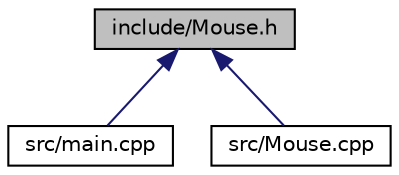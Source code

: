 digraph "include/Mouse.h"
{
  edge [fontname="Helvetica",fontsize="10",labelfontname="Helvetica",labelfontsize="10"];
  node [fontname="Helvetica",fontsize="10",shape=record];
  Node2 [label="include/Mouse.h",height=0.2,width=0.4,color="black", fillcolor="grey75", style="filled", fontcolor="black"];
  Node2 -> Node3 [dir="back",color="midnightblue",fontsize="10",style="solid"];
  Node3 [label="src/main.cpp",height=0.2,width=0.4,color="black", fillcolor="white", style="filled",URL="$src_2main_8cpp.html"];
  Node2 -> Node4 [dir="back",color="midnightblue",fontsize="10",style="solid"];
  Node4 [label="src/Mouse.cpp",height=0.2,width=0.4,color="black", fillcolor="white", style="filled",URL="$Mouse_8cpp.html"];
}
